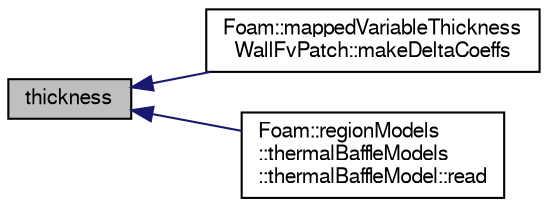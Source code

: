 digraph "thickness"
{
  bgcolor="transparent";
  edge [fontname="FreeSans",fontsize="10",labelfontname="FreeSans",labelfontsize="10"];
  node [fontname="FreeSans",fontsize="10",shape=record];
  rankdir="LR";
  Node57 [label="thickness",height=0.2,width=0.4,color="black", fillcolor="grey75", style="filled", fontcolor="black"];
  Node57 -> Node58 [dir="back",color="midnightblue",fontsize="10",style="solid",fontname="FreeSans"];
  Node58 [label="Foam::mappedVariableThickness\lWallFvPatch::makeDeltaCoeffs",height=0.2,width=0.4,color="black",URL="$a28994.html#aa561b17ffa0f19496d3d560097b127a6",tooltip="Read neighbour cell distances from dictionary. "];
  Node57 -> Node59 [dir="back",color="midnightblue",fontsize="10",style="solid",fontname="FreeSans"];
  Node59 [label="Foam::regionModels\l::thermalBaffleModels\l::thermalBaffleModel::read",height=0.2,width=0.4,color="black",URL="$a29198.html#afac0600fef97b05534a595ce00b272ed",tooltip="Read control parameters from dictionary. "];
}
